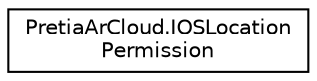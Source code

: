 digraph "Graphical Class Hierarchy"
{
 // LATEX_PDF_SIZE
  edge [fontname="Helvetica",fontsize="10",labelfontname="Helvetica",labelfontsize="10"];
  node [fontname="Helvetica",fontsize="10",shape=record];
  rankdir="LR";
  Node0 [label="PretiaArCloud.IOSLocation\lPermission",height=0.2,width=0.4,color="black", fillcolor="white", style="filled",URL="$classPretiaArCloud_1_1IOSLocationPermission.html",tooltip=" "];
}
